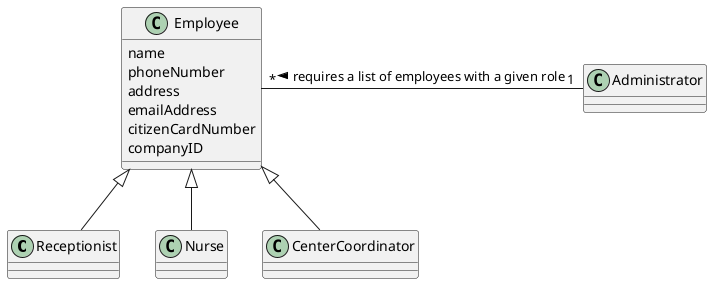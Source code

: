@startuml
'https://plantuml.com/class-diagram

class Receptionist
class Administrator
class Nurse
class Employee{
name
phoneNumber
address
emailAddress
citizenCardNumber
companyID
}
Employee <|-down- Nurse
Employee <|-down- Receptionist
Employee <|-down- CenterCoordinator


Administrator "1" -left- "*" Employee : requires a list of employees with a given role >

@enduml